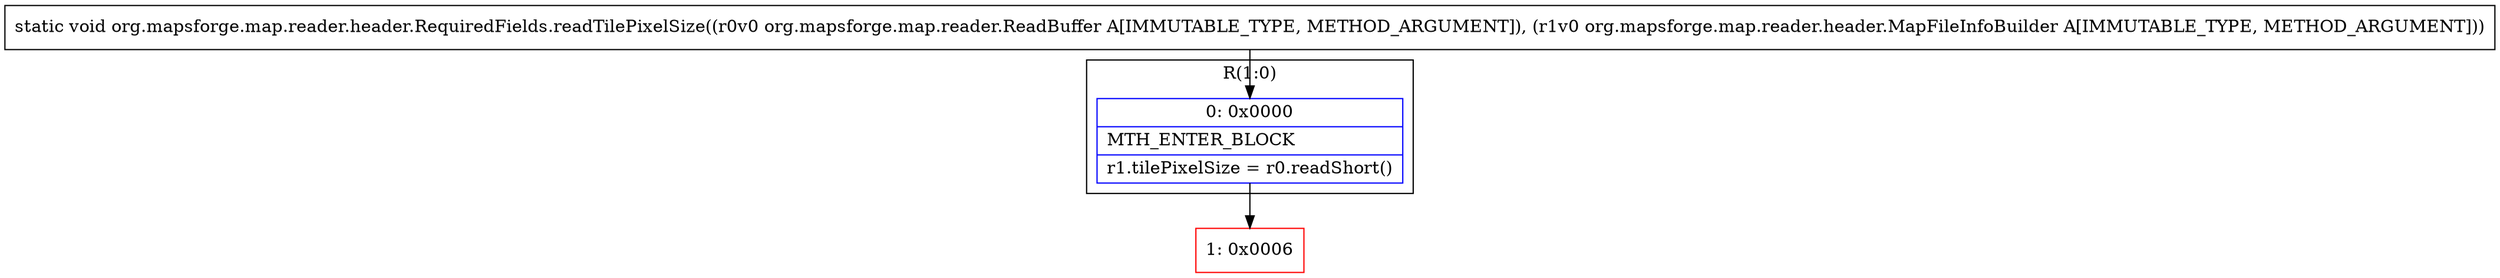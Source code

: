 digraph "CFG fororg.mapsforge.map.reader.header.RequiredFields.readTilePixelSize(Lorg\/mapsforge\/map\/reader\/ReadBuffer;Lorg\/mapsforge\/map\/reader\/header\/MapFileInfoBuilder;)V" {
subgraph cluster_Region_1526210089 {
label = "R(1:0)";
node [shape=record,color=blue];
Node_0 [shape=record,label="{0\:\ 0x0000|MTH_ENTER_BLOCK\l|r1.tilePixelSize = r0.readShort()\l}"];
}
Node_1 [shape=record,color=red,label="{1\:\ 0x0006}"];
MethodNode[shape=record,label="{static void org.mapsforge.map.reader.header.RequiredFields.readTilePixelSize((r0v0 org.mapsforge.map.reader.ReadBuffer A[IMMUTABLE_TYPE, METHOD_ARGUMENT]), (r1v0 org.mapsforge.map.reader.header.MapFileInfoBuilder A[IMMUTABLE_TYPE, METHOD_ARGUMENT])) }"];
MethodNode -> Node_0;
Node_0 -> Node_1;
}

